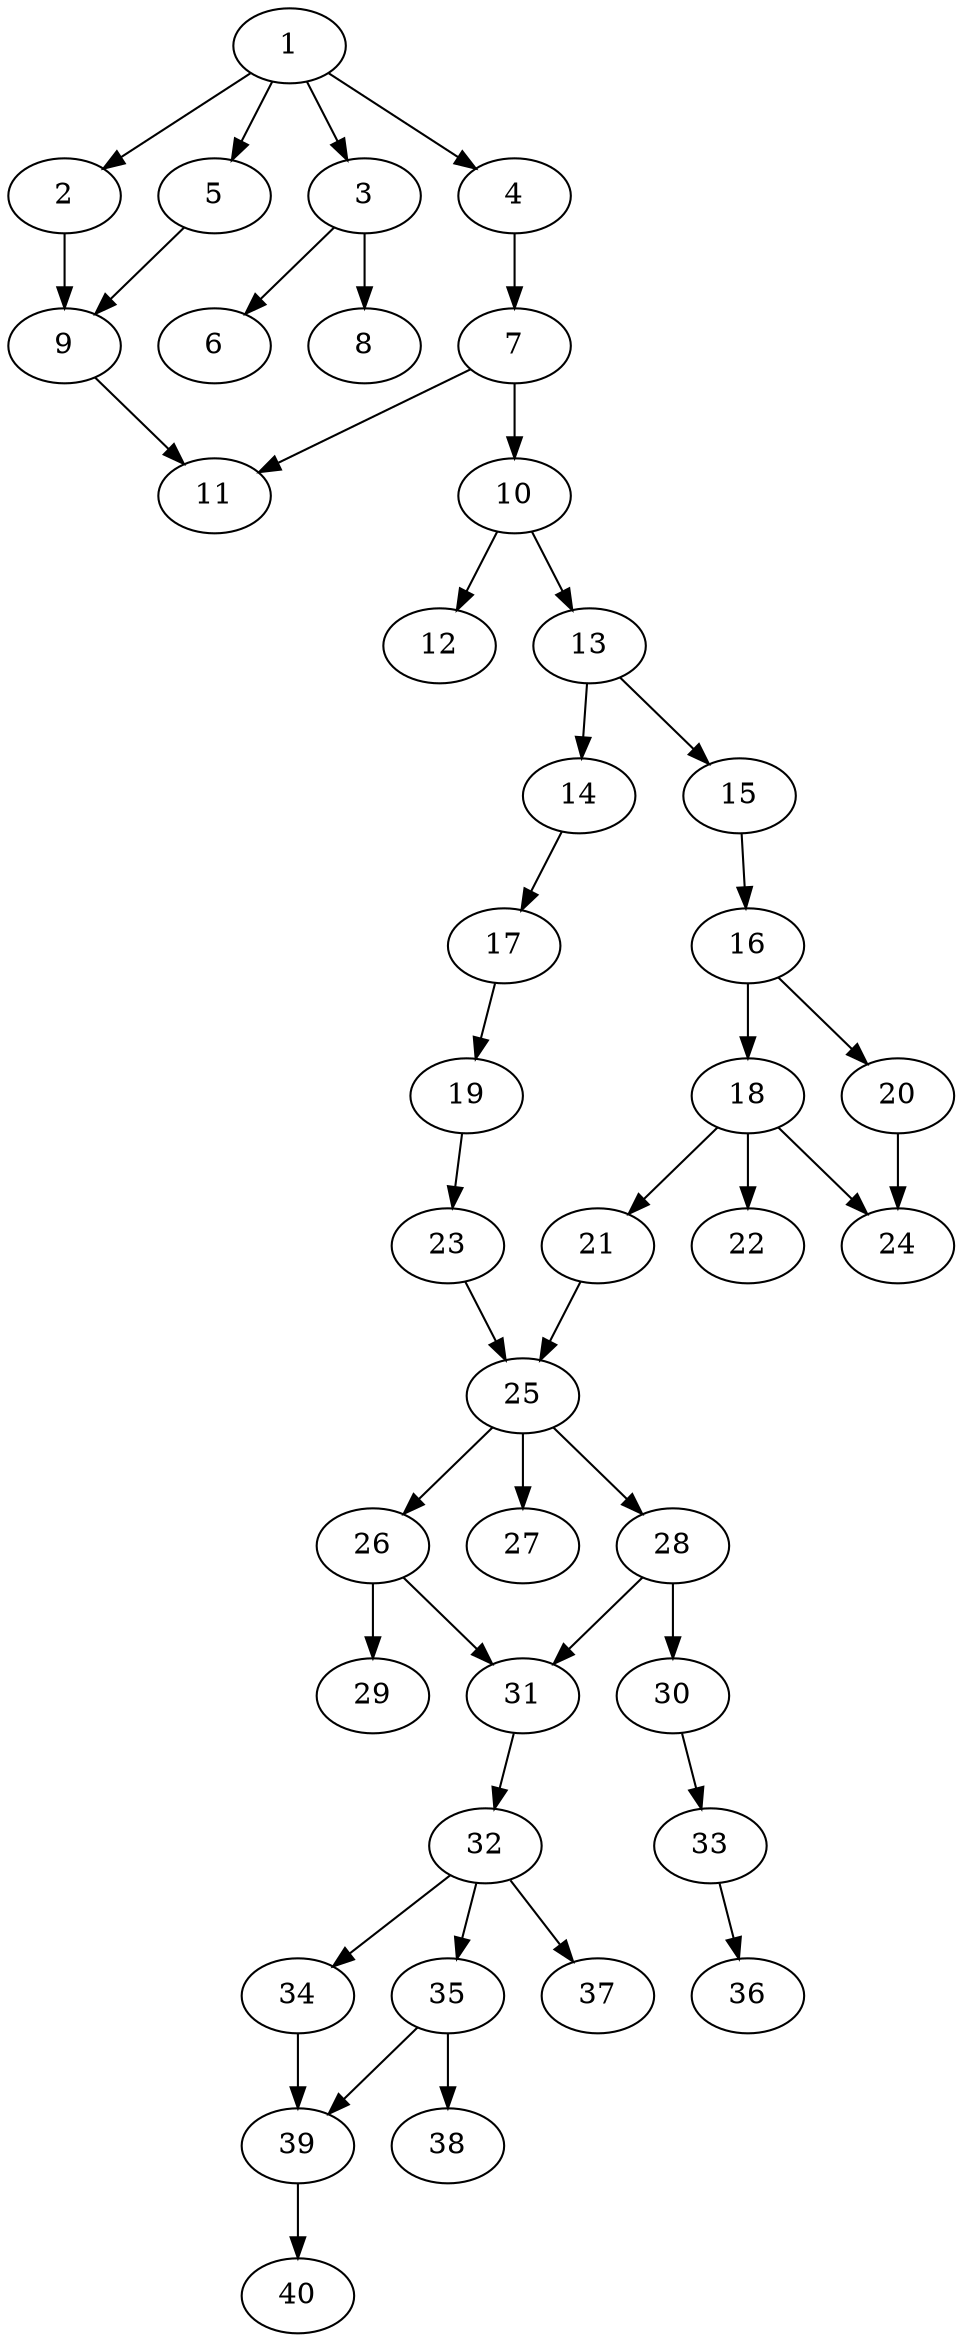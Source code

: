 // DAG automatically generated by daggen at Thu Oct  3 14:06:49 2019
// ./daggen --dot -n 40 --ccr 0.4 --fat 0.3 --regular 0.5 --density 0.5 --mindata 5242880 --maxdata 52428800 
digraph G {
  1 [size="95183360", alpha="0.10", expect_size="38073344"] 
  1 -> 2 [size ="38073344"]
  1 -> 3 [size ="38073344"]
  1 -> 4 [size ="38073344"]
  1 -> 5 [size ="38073344"]
  2 [size="104194560", alpha="0.03", expect_size="41677824"] 
  2 -> 9 [size ="41677824"]
  3 [size="50967040", alpha="0.11", expect_size="20386816"] 
  3 -> 6 [size ="20386816"]
  3 -> 8 [size ="20386816"]
  4 [size="89479680", alpha="0.13", expect_size="35791872"] 
  4 -> 7 [size ="35791872"]
  5 [size="49256960", alpha="0.18", expect_size="19702784"] 
  5 -> 9 [size ="19702784"]
  6 [size="68072960", alpha="0.16", expect_size="27229184"] 
  7 [size="102144000", alpha="0.04", expect_size="40857600"] 
  7 -> 10 [size ="40857600"]
  7 -> 11 [size ="40857600"]
  8 [size="20183040", alpha="0.04", expect_size="8073216"] 
  9 [size="37035520", alpha="0.19", expect_size="14814208"] 
  9 -> 11 [size ="14814208"]
  10 [size="94220800", alpha="0.05", expect_size="37688320"] 
  10 -> 12 [size ="37688320"]
  10 -> 13 [size ="37688320"]
  11 [size="46950400", alpha="0.20", expect_size="18780160"] 
  12 [size="105610240", alpha="0.14", expect_size="42244096"] 
  13 [size="122117120", alpha="0.15", expect_size="48846848"] 
  13 -> 14 [size ="48846848"]
  13 -> 15 [size ="48846848"]
  14 [size="67635200", alpha="0.03", expect_size="27054080"] 
  14 -> 17 [size ="27054080"]
  15 [size="24934400", alpha="0.09", expect_size="9973760"] 
  15 -> 16 [size ="9973760"]
  16 [size="15946240", alpha="0.13", expect_size="6378496"] 
  16 -> 18 [size ="6378496"]
  16 -> 20 [size ="6378496"]
  17 [size="109941760", alpha="0.04", expect_size="43976704"] 
  17 -> 19 [size ="43976704"]
  18 [size="14712320", alpha="0.08", expect_size="5884928"] 
  18 -> 21 [size ="5884928"]
  18 -> 22 [size ="5884928"]
  18 -> 24 [size ="5884928"]
  19 [size="36328960", alpha="0.04", expect_size="14531584"] 
  19 -> 23 [size ="14531584"]
  20 [size="31047680", alpha="0.17", expect_size="12419072"] 
  20 -> 24 [size ="12419072"]
  21 [size="59064320", alpha="0.04", expect_size="23625728"] 
  21 -> 25 [size ="23625728"]
  22 [size="57861120", alpha="0.07", expect_size="23144448"] 
  23 [size="23424000", alpha="0.16", expect_size="9369600"] 
  23 -> 25 [size ="9369600"]
  24 [size="109568000", alpha="0.18", expect_size="43827200"] 
  25 [size="128939520", alpha="0.06", expect_size="51575808"] 
  25 -> 26 [size ="51575808"]
  25 -> 27 [size ="51575808"]
  25 -> 28 [size ="51575808"]
  26 [size="61928960", alpha="0.03", expect_size="24771584"] 
  26 -> 29 [size ="24771584"]
  26 -> 31 [size ="24771584"]
  27 [size="18833920", alpha="0.16", expect_size="7533568"] 
  28 [size="42713600", alpha="0.10", expect_size="17085440"] 
  28 -> 30 [size ="17085440"]
  28 -> 31 [size ="17085440"]
  29 [size="90800640", alpha="0.07", expect_size="36320256"] 
  30 [size="113208320", alpha="0.19", expect_size="45283328"] 
  30 -> 33 [size ="45283328"]
  31 [size="95751680", alpha="0.16", expect_size="38300672"] 
  31 -> 32 [size ="38300672"]
  32 [size="120512000", alpha="0.09", expect_size="48204800"] 
  32 -> 34 [size ="48204800"]
  32 -> 35 [size ="48204800"]
  32 -> 37 [size ="48204800"]
  33 [size="42647040", alpha="0.00", expect_size="17058816"] 
  33 -> 36 [size ="17058816"]
  34 [size="17981440", alpha="0.01", expect_size="7192576"] 
  34 -> 39 [size ="7192576"]
  35 [size="122887680", alpha="0.04", expect_size="49155072"] 
  35 -> 38 [size ="49155072"]
  35 -> 39 [size ="49155072"]
  36 [size="39623680", alpha="0.07", expect_size="15849472"] 
  37 [size="59084800", alpha="0.07", expect_size="23633920"] 
  38 [size="34383360", alpha="0.06", expect_size="13753344"] 
  39 [size="90557440", alpha="0.10", expect_size="36222976"] 
  39 -> 40 [size ="36222976"]
  40 [size="15610880", alpha="0.17", expect_size="6244352"] 
}
